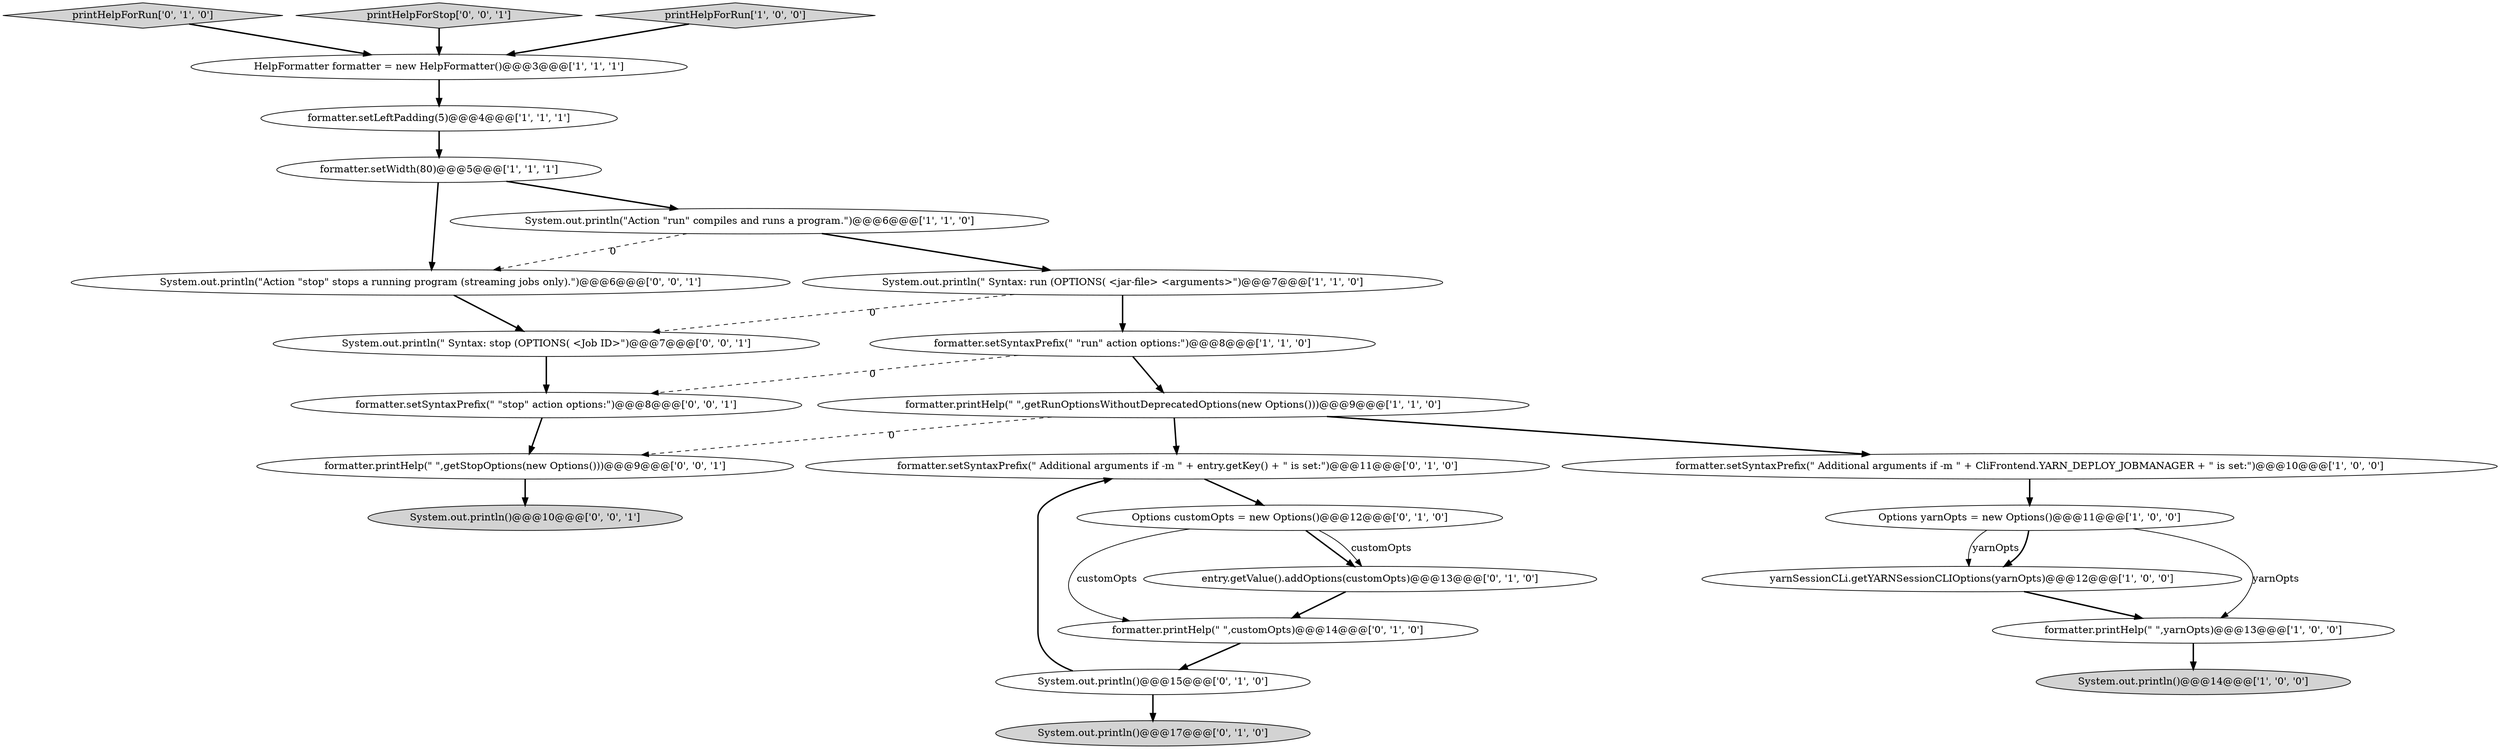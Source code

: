 digraph {
3 [style = filled, label = "System.out.println()@@@14@@@['1', '0', '0']", fillcolor = lightgray, shape = ellipse image = "AAA0AAABBB1BBB"];
21 [style = filled, label = "System.out.println(\" Syntax: stop (OPTIONS( <Job ID>\")@@@7@@@['0', '0', '1']", fillcolor = white, shape = ellipse image = "AAA0AAABBB3BBB"];
10 [style = filled, label = "formatter.setSyntaxPrefix(\" \"run\" action options:\")@@@8@@@['1', '1', '0']", fillcolor = white, shape = ellipse image = "AAA0AAABBB1BBB"];
16 [style = filled, label = "System.out.println()@@@15@@@['0', '1', '0']", fillcolor = white, shape = ellipse image = "AAA0AAABBB2BBB"];
14 [style = filled, label = "formatter.printHelp(\" \",customOpts)@@@14@@@['0', '1', '0']", fillcolor = white, shape = ellipse image = "AAA1AAABBB2BBB"];
8 [style = filled, label = "formatter.printHelp(\" \",getRunOptionsWithoutDeprecatedOptions(new Options()))@@@9@@@['1', '1', '0']", fillcolor = white, shape = ellipse image = "AAA0AAABBB1BBB"];
1 [style = filled, label = "HelpFormatter formatter = new HelpFormatter()@@@3@@@['1', '1', '1']", fillcolor = white, shape = ellipse image = "AAA0AAABBB1BBB"];
18 [style = filled, label = "printHelpForRun['0', '1', '0']", fillcolor = lightgray, shape = diamond image = "AAA0AAABBB2BBB"];
25 [style = filled, label = "printHelpForStop['0', '0', '1']", fillcolor = lightgray, shape = diamond image = "AAA0AAABBB3BBB"];
17 [style = filled, label = "Options customOpts = new Options()@@@12@@@['0', '1', '0']", fillcolor = white, shape = ellipse image = "AAA0AAABBB2BBB"];
23 [style = filled, label = "System.out.println()@@@10@@@['0', '0', '1']", fillcolor = lightgray, shape = ellipse image = "AAA0AAABBB3BBB"];
0 [style = filled, label = "Options yarnOpts = new Options()@@@11@@@['1', '0', '0']", fillcolor = white, shape = ellipse image = "AAA0AAABBB1BBB"];
20 [style = filled, label = "System.out.println(\"Action \"stop\" stops a running program (streaming jobs only).\")@@@6@@@['0', '0', '1']", fillcolor = white, shape = ellipse image = "AAA0AAABBB3BBB"];
22 [style = filled, label = "formatter.printHelp(\" \",getStopOptions(new Options()))@@@9@@@['0', '0', '1']", fillcolor = white, shape = ellipse image = "AAA0AAABBB3BBB"];
5 [style = filled, label = "yarnSessionCLi.getYARNSessionCLIOptions(yarnOpts)@@@12@@@['1', '0', '0']", fillcolor = white, shape = ellipse image = "AAA0AAABBB1BBB"];
15 [style = filled, label = "System.out.println()@@@17@@@['0', '1', '0']", fillcolor = lightgray, shape = ellipse image = "AAA1AAABBB2BBB"];
13 [style = filled, label = "formatter.setSyntaxPrefix(\" Additional arguments if -m \" + entry.getKey() + \" is set:\")@@@11@@@['0', '1', '0']", fillcolor = white, shape = ellipse image = "AAA0AAABBB2BBB"];
24 [style = filled, label = "formatter.setSyntaxPrefix(\" \"stop\" action options:\")@@@8@@@['0', '0', '1']", fillcolor = white, shape = ellipse image = "AAA0AAABBB3BBB"];
6 [style = filled, label = "printHelpForRun['1', '0', '0']", fillcolor = lightgray, shape = diamond image = "AAA0AAABBB1BBB"];
19 [style = filled, label = "entry.getValue().addOptions(customOpts)@@@13@@@['0', '1', '0']", fillcolor = white, shape = ellipse image = "AAA0AAABBB2BBB"];
4 [style = filled, label = "formatter.setWidth(80)@@@5@@@['1', '1', '1']", fillcolor = white, shape = ellipse image = "AAA0AAABBB1BBB"];
11 [style = filled, label = "System.out.println(\"Action \"run\" compiles and runs a program.\")@@@6@@@['1', '1', '0']", fillcolor = white, shape = ellipse image = "AAA0AAABBB1BBB"];
2 [style = filled, label = "formatter.setSyntaxPrefix(\" Additional arguments if -m \" + CliFrontend.YARN_DEPLOY_JOBMANAGER + \" is set:\")@@@10@@@['1', '0', '0']", fillcolor = white, shape = ellipse image = "AAA0AAABBB1BBB"];
9 [style = filled, label = "formatter.printHelp(\" \",yarnOpts)@@@13@@@['1', '0', '0']", fillcolor = white, shape = ellipse image = "AAA0AAABBB1BBB"];
7 [style = filled, label = "formatter.setLeftPadding(5)@@@4@@@['1', '1', '1']", fillcolor = white, shape = ellipse image = "AAA0AAABBB1BBB"];
12 [style = filled, label = "System.out.println(\" Syntax: run (OPTIONS( <jar-file> <arguments>\")@@@7@@@['1', '1', '0']", fillcolor = white, shape = ellipse image = "AAA0AAABBB1BBB"];
0->5 [style = solid, label="yarnOpts"];
11->12 [style = bold, label=""];
11->20 [style = dashed, label="0"];
14->16 [style = bold, label=""];
13->17 [style = bold, label=""];
17->19 [style = bold, label=""];
4->11 [style = bold, label=""];
17->19 [style = solid, label="customOpts"];
9->3 [style = bold, label=""];
10->8 [style = bold, label=""];
16->15 [style = bold, label=""];
21->24 [style = bold, label=""];
5->9 [style = bold, label=""];
16->13 [style = bold, label=""];
4->20 [style = bold, label=""];
0->9 [style = solid, label="yarnOpts"];
25->1 [style = bold, label=""];
24->22 [style = bold, label=""];
12->21 [style = dashed, label="0"];
20->21 [style = bold, label=""];
12->10 [style = bold, label=""];
10->24 [style = dashed, label="0"];
8->2 [style = bold, label=""];
7->4 [style = bold, label=""];
8->13 [style = bold, label=""];
17->14 [style = solid, label="customOpts"];
18->1 [style = bold, label=""];
2->0 [style = bold, label=""];
19->14 [style = bold, label=""];
22->23 [style = bold, label=""];
1->7 [style = bold, label=""];
0->5 [style = bold, label=""];
6->1 [style = bold, label=""];
8->22 [style = dashed, label="0"];
}
